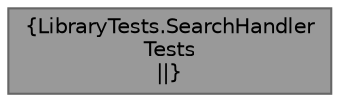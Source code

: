 digraph "LibraryTests.SearchHandlerTests"
{
 // INTERACTIVE_SVG=YES
 // LATEX_PDF_SIZE
  bgcolor="transparent";
  edge [fontname=Helvetica,fontsize=10,labelfontname=Helvetica,labelfontsize=10];
  node [fontname=Helvetica,fontsize=10,shape=box,height=0.2,width=0.4];
  Node1 [label="{LibraryTests.SearchHandler\lTests\n||}",height=0.2,width=0.4,color="gray40", fillcolor="grey60", style="filled", fontcolor="black",tooltip=" "];
}
